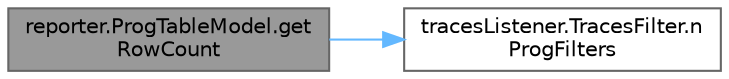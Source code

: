 digraph "reporter.ProgTableModel.getRowCount"
{
 // LATEX_PDF_SIZE
  bgcolor="transparent";
  edge [fontname=Helvetica,fontsize=10,labelfontname=Helvetica,labelfontsize=10];
  node [fontname=Helvetica,fontsize=10,shape=box,height=0.2,width=0.4];
  rankdir="LR";
  Node1 [id="Node000001",label="reporter.ProgTableModel.get\lRowCount",height=0.2,width=0.4,color="gray40", fillcolor="grey60", style="filled", fontcolor="black",tooltip=" "];
  Node1 -> Node2 [id="edge1_Node000001_Node000002",color="steelblue1",style="solid",tooltip=" "];
  Node2 [id="Node000002",label="tracesListener.TracesFilter.n\lProgFilters",height=0.2,width=0.4,color="grey40", fillcolor="white", style="filled",URL="$classtraces_listener_1_1_traces_filter.html#adacc7098220cc8bf1fb6bb47a6a10168",tooltip=" "];
}
